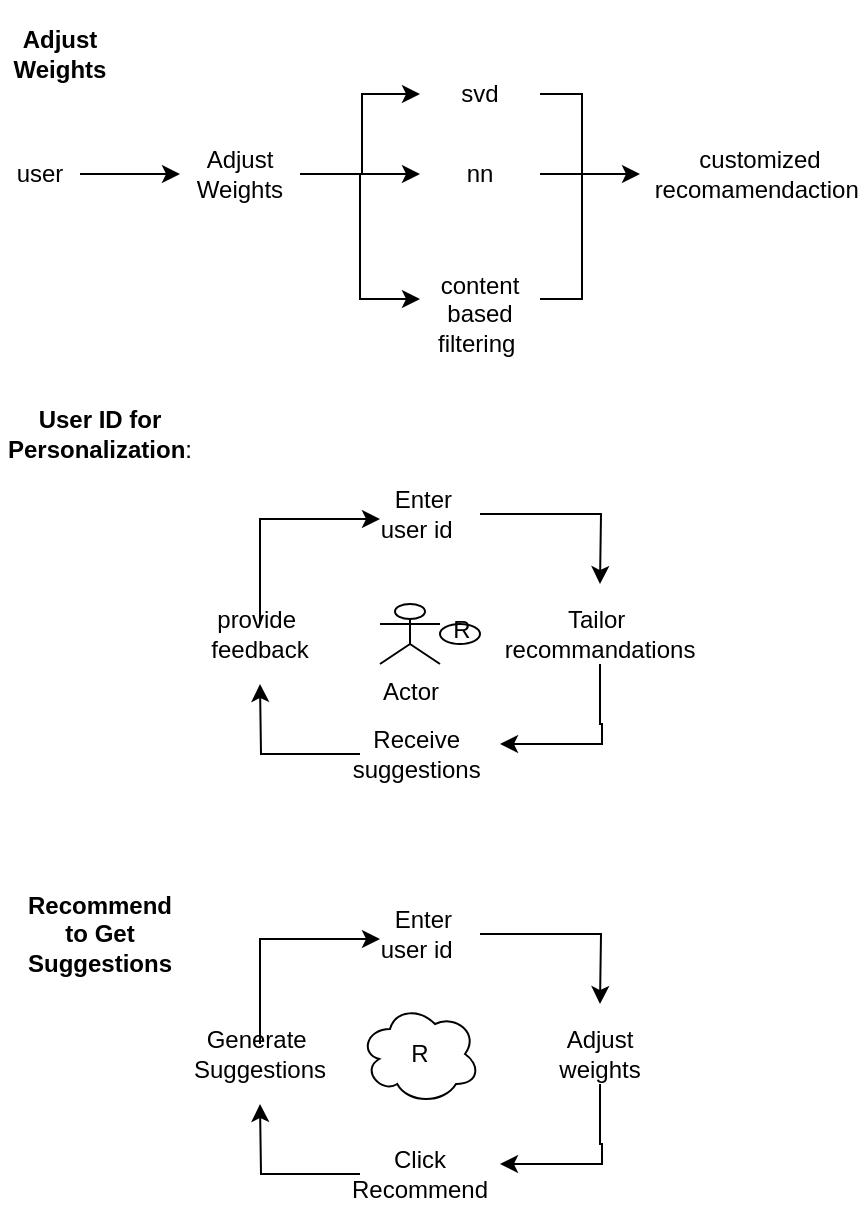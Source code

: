 <mxfile version="27.1.4">
  <diagram name="Page-1" id="nrEe-0qlr1gBi_1Useye">
    <mxGraphModel dx="1259" dy="1729" grid="1" gridSize="10" guides="1" tooltips="1" connect="1" arrows="1" fold="1" page="1" pageScale="1" pageWidth="827" pageHeight="1169" math="0" shadow="0">
      <root>
        <mxCell id="0" />
        <mxCell id="1" parent="0" />
        <mxCell id="B_LyM5wo9Jy_ijbxrZ_t-18" value="" style="group" vertex="1" connectable="0" parent="1">
          <mxGeometry x="-130" y="30" width="410" height="140" as="geometry" />
        </mxCell>
        <mxCell id="B_LyM5wo9Jy_ijbxrZ_t-7" style="edgeStyle=orthogonalEdgeStyle;rounded=0;orthogonalLoop=1;jettySize=auto;html=1;entryX=0;entryY=0.5;entryDx=0;entryDy=0;" edge="1" parent="B_LyM5wo9Jy_ijbxrZ_t-18" source="B_LyM5wo9Jy_ijbxrZ_t-1" target="B_LyM5wo9Jy_ijbxrZ_t-2">
          <mxGeometry relative="1" as="geometry" />
        </mxCell>
        <mxCell id="B_LyM5wo9Jy_ijbxrZ_t-1" value="user" style="text;html=1;align=center;verticalAlign=middle;whiteSpace=wrap;rounded=0;" vertex="1" parent="B_LyM5wo9Jy_ijbxrZ_t-18">
          <mxGeometry y="40" width="40" height="30" as="geometry" />
        </mxCell>
        <mxCell id="B_LyM5wo9Jy_ijbxrZ_t-8" style="edgeStyle=orthogonalEdgeStyle;rounded=0;orthogonalLoop=1;jettySize=auto;html=1;" edge="1" parent="B_LyM5wo9Jy_ijbxrZ_t-18" source="B_LyM5wo9Jy_ijbxrZ_t-2" target="B_LyM5wo9Jy_ijbxrZ_t-3">
          <mxGeometry relative="1" as="geometry" />
        </mxCell>
        <mxCell id="B_LyM5wo9Jy_ijbxrZ_t-9" style="edgeStyle=orthogonalEdgeStyle;rounded=0;orthogonalLoop=1;jettySize=auto;html=1;" edge="1" parent="B_LyM5wo9Jy_ijbxrZ_t-18" source="B_LyM5wo9Jy_ijbxrZ_t-2" target="B_LyM5wo9Jy_ijbxrZ_t-4">
          <mxGeometry relative="1" as="geometry">
            <mxPoint x="180" y="20" as="targetPoint" />
            <Array as="points">
              <mxPoint x="181" y="55" />
              <mxPoint x="181" y="15" />
            </Array>
          </mxGeometry>
        </mxCell>
        <mxCell id="B_LyM5wo9Jy_ijbxrZ_t-10" style="edgeStyle=orthogonalEdgeStyle;rounded=0;orthogonalLoop=1;jettySize=auto;html=1;entryX=0;entryY=0.25;entryDx=0;entryDy=0;" edge="1" parent="B_LyM5wo9Jy_ijbxrZ_t-18" source="B_LyM5wo9Jy_ijbxrZ_t-2" target="B_LyM5wo9Jy_ijbxrZ_t-5">
          <mxGeometry relative="1" as="geometry">
            <mxPoint x="180" y="120" as="targetPoint" />
          </mxGeometry>
        </mxCell>
        <mxCell id="B_LyM5wo9Jy_ijbxrZ_t-2" value="Adjust Weights&lt;span style=&quot;color: rgba(0, 0, 0, 0); font-family: monospace; font-size: 0px; text-align: start; text-wrap-mode: nowrap;&quot;&gt;%3CmxGraphModel%3E%3Croot%3E%3CmxCell%20id%3D%220%22%2F%3E%3CmxCell%20id%3D%221%22%20parent%3D%220%22%2F%3E%3CmxCell%20id%3D%222%22%20value%3D%22user%22%20style%3D%22text%3Bhtml%3D1%3Balign%3Dcenter%3BverticalAlign%3Dmiddle%3BwhiteSpace%3Dwrap%3Brounded%3D0%3B%22%20vertex%3D%221%22%20parent%3D%221%22%3E%3CmxGeometry%20x%3D%22310%22%20y%3D%22230%22%20width%3D%2260%22%20height%3D%2230%22%20as%3D%22geometry%22%2F%3E%3C%2FmxCell%3E%3C%2Froot%3E%3C%2FmxGraphModel%3E&lt;/span&gt;&lt;span style=&quot;color: rgba(0, 0, 0, 0); font-family: monospace; font-size: 0px; text-align: start; text-wrap-mode: nowrap;&quot;&gt;%3CmxGraphModel%3E%3Croot%3E%3CmxCell%20id%3D%220%22%2F%3E%3CmxCell%20id%3D%221%22%20parent%3D%220%22%2F%3E%3CmxCell%20id%3D%222%22%20value%3D%22user%22%20style%3D%22text%3Bhtml%3D1%3Balign%3Dcenter%3BverticalAlign%3Dmiddle%3BwhiteSpace%3Dwrap%3Brounded%3D0%3B%22%20vertex%3D%221%22%20parent%3D%221%22%3E%3CmxGeometry%20x%3D%22310%22%20y%3D%22230%22%20width%3D%2260%22%20height%3D%2230%22%20as%3D%22geometry%22%2F%3E%3C%2FmxCell%3E%3C%2Froot%3E%3C%2FmxGraphModel%3E&lt;/span&gt;" style="text;html=1;align=center;verticalAlign=middle;whiteSpace=wrap;rounded=0;" vertex="1" parent="B_LyM5wo9Jy_ijbxrZ_t-18">
          <mxGeometry x="90" y="40" width="60" height="30" as="geometry" />
        </mxCell>
        <mxCell id="B_LyM5wo9Jy_ijbxrZ_t-11" style="edgeStyle=orthogonalEdgeStyle;rounded=0;orthogonalLoop=1;jettySize=auto;html=1;" edge="1" parent="B_LyM5wo9Jy_ijbxrZ_t-18" source="B_LyM5wo9Jy_ijbxrZ_t-3">
          <mxGeometry relative="1" as="geometry">
            <mxPoint x="320" y="55" as="targetPoint" />
          </mxGeometry>
        </mxCell>
        <mxCell id="B_LyM5wo9Jy_ijbxrZ_t-3" value="nn" style="text;html=1;align=center;verticalAlign=middle;whiteSpace=wrap;rounded=0;" vertex="1" parent="B_LyM5wo9Jy_ijbxrZ_t-18">
          <mxGeometry x="210" y="40" width="60" height="30" as="geometry" />
        </mxCell>
        <mxCell id="B_LyM5wo9Jy_ijbxrZ_t-17" style="edgeStyle=orthogonalEdgeStyle;rounded=0;orthogonalLoop=1;jettySize=auto;html=1;entryX=1;entryY=0.25;entryDx=0;entryDy=0;endArrow=none;startFill=0;" edge="1" parent="B_LyM5wo9Jy_ijbxrZ_t-18" source="B_LyM5wo9Jy_ijbxrZ_t-4" target="B_LyM5wo9Jy_ijbxrZ_t-5">
          <mxGeometry relative="1" as="geometry">
            <mxPoint x="290" y="120" as="targetPoint" />
            <Array as="points">
              <mxPoint x="291" y="15" />
              <mxPoint x="291" y="118" />
            </Array>
          </mxGeometry>
        </mxCell>
        <mxCell id="B_LyM5wo9Jy_ijbxrZ_t-4" value="svd" style="text;html=1;align=center;verticalAlign=middle;whiteSpace=wrap;rounded=0;" vertex="1" parent="B_LyM5wo9Jy_ijbxrZ_t-18">
          <mxGeometry x="210" width="60" height="30" as="geometry" />
        </mxCell>
        <mxCell id="B_LyM5wo9Jy_ijbxrZ_t-5" value="content based filtering&amp;nbsp;" style="text;html=1;align=center;verticalAlign=middle;whiteSpace=wrap;rounded=0;" vertex="1" parent="B_LyM5wo9Jy_ijbxrZ_t-18">
          <mxGeometry x="210" y="110" width="60" height="30" as="geometry" />
        </mxCell>
        <mxCell id="B_LyM5wo9Jy_ijbxrZ_t-6" value="customized recomamendaction&amp;nbsp;" style="text;html=1;align=center;verticalAlign=middle;whiteSpace=wrap;rounded=0;" vertex="1" parent="B_LyM5wo9Jy_ijbxrZ_t-18">
          <mxGeometry x="350" y="40" width="60" height="30" as="geometry" />
        </mxCell>
        <mxCell id="B_LyM5wo9Jy_ijbxrZ_t-32" value="&lt;p data-pm-slice=&quot;1 1 [&amp;quot;orderedList&amp;quot;,{&amp;quot;hookId&amp;quot;:&amp;quot;bh-UHqPXmY2kZjXP61mE01Ds&amp;quot;,&amp;quot;hookType&amp;quot;:&amp;quot;blockHook&amp;quot;,&amp;quot;dir&amp;quot;:&amp;quot;ltr&amp;quot;,&amp;quot;bubbleMenu&amp;quot;:true,&amp;quot;textAlign&amp;quot;:null,&amp;quot;start&amp;quot;:1,&amp;quot;type&amp;quot;:null},&amp;quot;listItem&amp;quot;,{&amp;quot;hookId&amp;quot;:&amp;quot;bh-51hnnlxDmhnSZYqAAo6Bo&amp;quot;,&amp;quot;hookType&amp;quot;:&amp;quot;blockHook&amp;quot;}]&quot; data-bubble-menu=&quot;true&quot; dir=&quot;ltr&quot; data-hook-type=&quot;blockHook&quot; id=&quot;bh-Eec-ZVNCfNunzEoFdSpl5&quot;&gt;&lt;strong&gt;Adjust Weights&lt;/strong&gt;&lt;/p&gt;" style="text;html=1;align=center;verticalAlign=middle;whiteSpace=wrap;rounded=0;" vertex="1" parent="1">
          <mxGeometry x="-130" y="10" width="60" height="30" as="geometry" />
        </mxCell>
        <mxCell id="B_LyM5wo9Jy_ijbxrZ_t-33" value="&lt;p data-pm-slice=&quot;1 1 [&amp;quot;orderedList&amp;quot;,{&amp;quot;hookId&amp;quot;:&amp;quot;bh-4DSXPm3HvAe6RIhW9S28T&amp;quot;,&amp;quot;hookType&amp;quot;:&amp;quot;blockHook&amp;quot;,&amp;quot;dir&amp;quot;:&amp;quot;ltr&amp;quot;,&amp;quot;bubbleMenu&amp;quot;:true,&amp;quot;textAlign&amp;quot;:null,&amp;quot;start&amp;quot;:2,&amp;quot;type&amp;quot;:null},&amp;quot;listItem&amp;quot;,{&amp;quot;hookId&amp;quot;:&amp;quot;bh-THn9ho52s90YekzHPqyfu&amp;quot;,&amp;quot;hookType&amp;quot;:&amp;quot;blockHook&amp;quot;}]&quot; data-bubble-menu=&quot;true&quot; dir=&quot;ltr&quot; data-hook-type=&quot;blockHook&quot; id=&quot;bh-SZW0cZRYQFDV2wo-sCUWY&quot;&gt;&lt;strong&gt;User ID for Personalization&lt;/strong&gt;&lt;span data-anchor-entities=&quot;[&amp;quot;tf_quo2cv4rre32&amp;quot;]&quot; data-anchor-type=&quot;syncWithText&quot; data-anchor-id=&quot;am-E-5K2KSRwUjK8WjXj2ZSN&quot; data-name=&quot;anchor-mark&quot;&gt;:&lt;/span&gt;&lt;/p&gt;" style="text;html=1;align=center;verticalAlign=middle;whiteSpace=wrap;rounded=0;" vertex="1" parent="1">
          <mxGeometry x="-110" y="200" width="60" height="30" as="geometry" />
        </mxCell>
        <mxCell id="B_LyM5wo9Jy_ijbxrZ_t-34" value="" style="group" vertex="1" connectable="0" parent="1">
          <mxGeometry x="-30" y="240" width="230" height="150" as="geometry" />
        </mxCell>
        <mxCell id="B_LyM5wo9Jy_ijbxrZ_t-20" style="edgeStyle=orthogonalEdgeStyle;rounded=0;orthogonalLoop=1;jettySize=auto;html=1;" edge="1" parent="B_LyM5wo9Jy_ijbxrZ_t-34" source="B_LyM5wo9Jy_ijbxrZ_t-19">
          <mxGeometry relative="1" as="geometry">
            <mxPoint x="200" y="50" as="targetPoint" />
          </mxGeometry>
        </mxCell>
        <mxCell id="B_LyM5wo9Jy_ijbxrZ_t-19" value="&amp;nbsp;Enter user id&amp;nbsp;" style="text;html=1;align=center;verticalAlign=middle;whiteSpace=wrap;rounded=0;" vertex="1" parent="B_LyM5wo9Jy_ijbxrZ_t-34">
          <mxGeometry x="80" width="60" height="30" as="geometry" />
        </mxCell>
        <mxCell id="B_LyM5wo9Jy_ijbxrZ_t-22" style="edgeStyle=orthogonalEdgeStyle;rounded=0;orthogonalLoop=1;jettySize=auto;html=1;" edge="1" parent="B_LyM5wo9Jy_ijbxrZ_t-34" source="B_LyM5wo9Jy_ijbxrZ_t-21">
          <mxGeometry relative="1" as="geometry">
            <mxPoint x="150" y="130" as="targetPoint" />
            <Array as="points">
              <mxPoint x="200" y="120" />
              <mxPoint x="201" y="120" />
            </Array>
          </mxGeometry>
        </mxCell>
        <mxCell id="B_LyM5wo9Jy_ijbxrZ_t-21" value="Tailor&amp;nbsp;&lt;div&gt;recommandations&lt;/div&gt;" style="text;html=1;align=center;verticalAlign=middle;whiteSpace=wrap;rounded=0;" vertex="1" parent="B_LyM5wo9Jy_ijbxrZ_t-34">
          <mxGeometry x="170" y="60" width="60" height="30" as="geometry" />
        </mxCell>
        <mxCell id="B_LyM5wo9Jy_ijbxrZ_t-25" style="edgeStyle=orthogonalEdgeStyle;rounded=0;orthogonalLoop=1;jettySize=auto;html=1;" edge="1" parent="B_LyM5wo9Jy_ijbxrZ_t-34" source="B_LyM5wo9Jy_ijbxrZ_t-23">
          <mxGeometry relative="1" as="geometry">
            <mxPoint x="30" y="100" as="targetPoint" />
          </mxGeometry>
        </mxCell>
        <mxCell id="B_LyM5wo9Jy_ijbxrZ_t-23" value="Receive&amp;nbsp;&lt;div&gt;suggestions&amp;nbsp;&lt;/div&gt;" style="text;html=1;align=center;verticalAlign=middle;whiteSpace=wrap;rounded=0;" vertex="1" parent="B_LyM5wo9Jy_ijbxrZ_t-34">
          <mxGeometry x="80" y="120" width="60" height="30" as="geometry" />
        </mxCell>
        <mxCell id="B_LyM5wo9Jy_ijbxrZ_t-26" style="edgeStyle=orthogonalEdgeStyle;rounded=0;orthogonalLoop=1;jettySize=auto;html=1;entryX=0;entryY=0.25;entryDx=0;entryDy=0;" edge="1" parent="B_LyM5wo9Jy_ijbxrZ_t-34">
          <mxGeometry relative="1" as="geometry">
            <mxPoint x="30" y="70" as="sourcePoint" />
            <mxPoint x="90" y="17.5" as="targetPoint" />
            <Array as="points">
              <mxPoint x="30" y="18" />
            </Array>
          </mxGeometry>
        </mxCell>
        <mxCell id="B_LyM5wo9Jy_ijbxrZ_t-24" value="provide&amp;nbsp;&lt;div&gt;feedback&lt;/div&gt;" style="text;html=1;align=center;verticalAlign=middle;whiteSpace=wrap;rounded=0;" vertex="1" parent="B_LyM5wo9Jy_ijbxrZ_t-34">
          <mxGeometry y="60" width="60" height="30" as="geometry" />
        </mxCell>
        <mxCell id="B_LyM5wo9Jy_ijbxrZ_t-27" value="Actor" style="shape=umlActor;verticalLabelPosition=bottom;verticalAlign=top;html=1;outlineConnect=0;" vertex="1" parent="B_LyM5wo9Jy_ijbxrZ_t-34">
          <mxGeometry x="90" y="60" width="30" height="30" as="geometry" />
        </mxCell>
        <mxCell id="B_LyM5wo9Jy_ijbxrZ_t-30" value="" style="group" vertex="1" connectable="0" parent="B_LyM5wo9Jy_ijbxrZ_t-34">
          <mxGeometry x="120" y="70" width="20" height="10" as="geometry" />
        </mxCell>
        <mxCell id="B_LyM5wo9Jy_ijbxrZ_t-28" value="" style="ellipse;whiteSpace=wrap;html=1;" vertex="1" parent="B_LyM5wo9Jy_ijbxrZ_t-30">
          <mxGeometry width="20" height="10" as="geometry" />
        </mxCell>
        <mxCell id="B_LyM5wo9Jy_ijbxrZ_t-29" value="R" style="text;html=1;align=center;verticalAlign=middle;whiteSpace=wrap;rounded=0;" vertex="1" parent="B_LyM5wo9Jy_ijbxrZ_t-30">
          <mxGeometry x="5.833" y="1.25" width="10" height="3.75" as="geometry" />
        </mxCell>
        <mxCell id="B_LyM5wo9Jy_ijbxrZ_t-35" value="" style="group" vertex="1" connectable="0" parent="1">
          <mxGeometry x="-30" y="450" width="230" height="150" as="geometry" />
        </mxCell>
        <mxCell id="B_LyM5wo9Jy_ijbxrZ_t-36" style="edgeStyle=orthogonalEdgeStyle;rounded=0;orthogonalLoop=1;jettySize=auto;html=1;" edge="1" parent="B_LyM5wo9Jy_ijbxrZ_t-35" source="B_LyM5wo9Jy_ijbxrZ_t-37">
          <mxGeometry relative="1" as="geometry">
            <mxPoint x="200" y="50" as="targetPoint" />
          </mxGeometry>
        </mxCell>
        <mxCell id="B_LyM5wo9Jy_ijbxrZ_t-37" value="&amp;nbsp;Enter user id&amp;nbsp;" style="text;html=1;align=center;verticalAlign=middle;whiteSpace=wrap;rounded=0;" vertex="1" parent="B_LyM5wo9Jy_ijbxrZ_t-35">
          <mxGeometry x="80" width="60" height="30" as="geometry" />
        </mxCell>
        <mxCell id="B_LyM5wo9Jy_ijbxrZ_t-38" style="edgeStyle=orthogonalEdgeStyle;rounded=0;orthogonalLoop=1;jettySize=auto;html=1;" edge="1" parent="B_LyM5wo9Jy_ijbxrZ_t-35" source="B_LyM5wo9Jy_ijbxrZ_t-39">
          <mxGeometry relative="1" as="geometry">
            <mxPoint x="150" y="130" as="targetPoint" />
            <Array as="points">
              <mxPoint x="200" y="120" />
              <mxPoint x="201" y="120" />
            </Array>
          </mxGeometry>
        </mxCell>
        <mxCell id="B_LyM5wo9Jy_ijbxrZ_t-39" value="Adjust weights" style="text;html=1;align=center;verticalAlign=middle;whiteSpace=wrap;rounded=0;" vertex="1" parent="B_LyM5wo9Jy_ijbxrZ_t-35">
          <mxGeometry x="170" y="60" width="60" height="30" as="geometry" />
        </mxCell>
        <mxCell id="B_LyM5wo9Jy_ijbxrZ_t-40" style="edgeStyle=orthogonalEdgeStyle;rounded=0;orthogonalLoop=1;jettySize=auto;html=1;" edge="1" parent="B_LyM5wo9Jy_ijbxrZ_t-35" source="B_LyM5wo9Jy_ijbxrZ_t-41">
          <mxGeometry relative="1" as="geometry">
            <mxPoint x="30" y="100" as="targetPoint" />
          </mxGeometry>
        </mxCell>
        <mxCell id="B_LyM5wo9Jy_ijbxrZ_t-41" value="Click Recommend" style="text;html=1;align=center;verticalAlign=middle;whiteSpace=wrap;rounded=0;" vertex="1" parent="B_LyM5wo9Jy_ijbxrZ_t-35">
          <mxGeometry x="80" y="120" width="60" height="30" as="geometry" />
        </mxCell>
        <mxCell id="B_LyM5wo9Jy_ijbxrZ_t-42" style="edgeStyle=orthogonalEdgeStyle;rounded=0;orthogonalLoop=1;jettySize=auto;html=1;entryX=0;entryY=0.25;entryDx=0;entryDy=0;" edge="1" parent="B_LyM5wo9Jy_ijbxrZ_t-35">
          <mxGeometry relative="1" as="geometry">
            <mxPoint x="30" y="70" as="sourcePoint" />
            <mxPoint x="90" y="17.5" as="targetPoint" />
            <Array as="points">
              <mxPoint x="30" y="18" />
            </Array>
          </mxGeometry>
        </mxCell>
        <mxCell id="B_LyM5wo9Jy_ijbxrZ_t-43" value="Generate&amp;nbsp;&lt;div&gt;Suggestions&lt;/div&gt;" style="text;html=1;align=center;verticalAlign=middle;whiteSpace=wrap;rounded=0;" vertex="1" parent="B_LyM5wo9Jy_ijbxrZ_t-35">
          <mxGeometry y="60" width="60" height="30" as="geometry" />
        </mxCell>
        <mxCell id="B_LyM5wo9Jy_ijbxrZ_t-50" value="" style="ellipse;shape=cloud;whiteSpace=wrap;html=1;" vertex="1" parent="B_LyM5wo9Jy_ijbxrZ_t-35">
          <mxGeometry x="80" y="50" width="60" height="50" as="geometry" />
        </mxCell>
        <mxCell id="B_LyM5wo9Jy_ijbxrZ_t-51" value="R" style="text;html=1;align=center;verticalAlign=middle;whiteSpace=wrap;rounded=0;" vertex="1" parent="B_LyM5wo9Jy_ijbxrZ_t-35">
          <mxGeometry x="80" y="60" width="60" height="30" as="geometry" />
        </mxCell>
        <mxCell id="B_LyM5wo9Jy_ijbxrZ_t-48" value="&lt;p data-pm-slice=&quot;1 1 [&amp;quot;orderedList&amp;quot;,{&amp;quot;hookId&amp;quot;:&amp;quot;bh--lHJgDRSht_B34Z0Dzppd&amp;quot;,&amp;quot;hookType&amp;quot;:&amp;quot;blockHook&amp;quot;,&amp;quot;dir&amp;quot;:&amp;quot;ltr&amp;quot;,&amp;quot;bubbleMenu&amp;quot;:true,&amp;quot;textAlign&amp;quot;:null,&amp;quot;start&amp;quot;:3,&amp;quot;type&amp;quot;:null},&amp;quot;listItem&amp;quot;,{&amp;quot;hookId&amp;quot;:&amp;quot;bh-EVzLwz2Vko5pl0Mt7jiFM&amp;quot;,&amp;quot;hookType&amp;quot;:&amp;quot;blockHook&amp;quot;}]&quot; data-bubble-menu=&quot;true&quot; dir=&quot;ltr&quot; data-hook-type=&quot;blockHook&quot; id=&quot;bh-Ysm0dWmCcecZirbk7l85F&quot;&gt;&lt;strong&gt;Recommend to Get Suggestions&lt;/strong&gt;&lt;/p&gt;" style="text;html=1;align=center;verticalAlign=middle;whiteSpace=wrap;rounded=0;" vertex="1" parent="1">
          <mxGeometry x="-110" y="450" width="60" height="30" as="geometry" />
        </mxCell>
      </root>
    </mxGraphModel>
  </diagram>
</mxfile>
